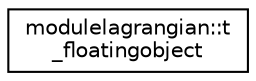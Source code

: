 digraph "Graphical Class Hierarchy"
{
 // LATEX_PDF_SIZE
  edge [fontname="Helvetica",fontsize="10",labelfontname="Helvetica",labelfontsize="10"];
  node [fontname="Helvetica",fontsize="10",shape=record];
  rankdir="LR";
  Node0 [label="modulelagrangian::t\l_floatingobject",height=0.2,width=0.4,color="black", fillcolor="white", style="filled",URL="$structmodulelagrangian_1_1t__floatingobject.html",tooltip=" "];
}
